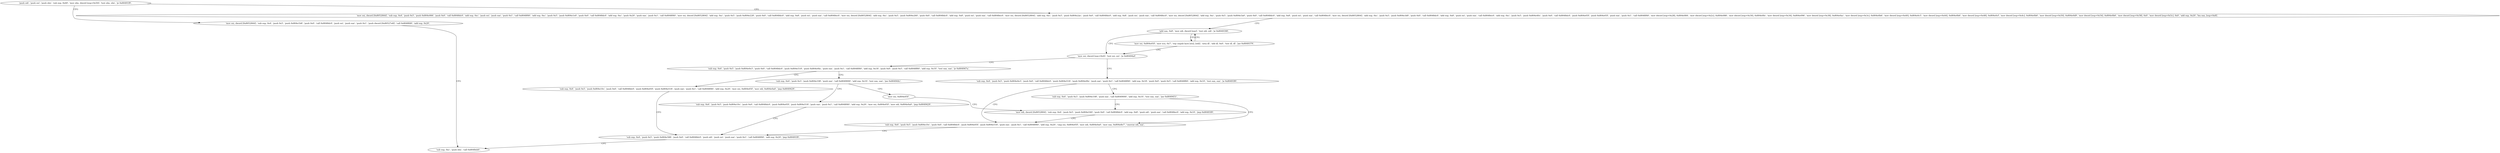 digraph "func" {
"134517177" [label = "'push edi', 'push esi', 'push ebx', 'sub esp, 0x40', 'mov ebx, dword [esp+0x50]', 'test ebx, ebx', 'je 0x80491f9', " ]
"134517241" [label = "'mov esi, dword [0x8052844]', 'sub esp, 0x4', 'push 0x5', 'push 0x804e066', 'push 0x0', 'call 0x8048dc0', 'add esp, 0xc', 'push esi', 'push eax', 'push 0x1', 'call 0x8048f40', 'add esp, 0xc', 'push 0x5', 'push 0x804e1e0', 'push 0x0', 'call 0x8048dc0', 'add esp, 0xc', 'push 0x20', 'push eax', 'push 0x1', 'call 0x8048f40', 'mov esi, dword [0x8052804]', 'add esp, 0xc', 'push 0x5', 'push 0x804e228', 'push 0x0', 'call 0x8048dc0', 'add esp, 0x8', 'push esi', 'push eax', 'call 0x8048ec0', 'mov esi, dword [0x8052804]', 'add esp, 0xc', 'push 0x5', 'push 0x804e260', 'push 0x0', 'call 0x8048dc0', 'add esp, 0x8', 'push esi', 'push eax', 'call 0x8048ec0', 'mov esi, dword [0x8052804]', 'add esp, 0xc', 'push 0x5', 'push 0x804e2ac', 'push 0x0', 'call 0x8048dc0', 'add esp, 0x8', 'push esi', 'push eax', 'call 0x8048ec0', 'mov esi, dword [0x8052804]', 'add esp, 0xc', 'push 0x5', 'push 0x804e3a0', 'push 0x0', 'call 0x8048dc0', 'add esp, 0x8', 'push esi', 'push eax', 'call 0x8048ec0', 'mov esi, dword [0x8052804]', 'add esp, 0xc', 'push 0x5', 'push 0x804e3d0', 'push 0x0', 'call 0x8048dc0', 'add esp, 0x8', 'push esi', 'push eax', 'call 0x8048ec0', 'add esp, 0xc', 'push 0x5', 'push 0x804e40c', 'push 0x0', 'call 0x8048dc0', 'push 0x804e05f', 'push 0x804e05f', 'push eax', 'push 0x1', 'call 0x8048f40', 'mov dword [esp+0x28], 0x804e084', 'mov dword [esp+0x2c], 0x804e086', 'mov dword [esp+0x30], 0x804e0fe', 'mov dword [esp+0x34], 0x804e096', 'mov dword [esp+0x38], 0x804e0ac', 'mov dword [esp+0x3c], 0x804e0b6', 'mov dword [esp+0x40], 0x804e0c5', 'mov dword [esp+0x44], 0x804e0b6', 'mov dword [esp+0x48], 0x804e0cf', 'mov dword [esp+0x4c], 0x804e0b6', 'mov dword [esp+0x50], 0x804e0d9', 'mov dword [esp+0x54], 0x804e0b6', 'mov dword [esp+0x58], 0x0', 'mov dword [esp+0x5c], 0x0', 'add esp, 0x20', 'lea eax, [esp+0x8]', " ]
"134517191" [label = "'mov esi, dword [0x8052844]', 'sub esp, 0x4', 'push 0x5', 'push 0x804e1b8', 'push 0x0', 'call 0x8048dc0', 'push esi', 'push eax', 'push 0x1', 'push dword [0x80527e8]', 'call 0x8048fd0', 'add esp, 0x20', " ]
"134517625" [label = "'add eax, 0x8', 'mov edi, dword [eax]', 'test edi, edi', 'je 0x8049398', " ]
"134517232" [label = "'sub esp, 0xc', 'push ebx', 'call 0x8048eb0', " ]
"134517656" [label = "'mov esi, dword [eax+0x4]', 'test esi, esi', 'je 0x80494af', " ]
"134517935" [label = "'sub esp, 0x4', 'push 0x5', 'push 0x804e0e3', 'push 0x0', 'call 0x8048dc0', 'push 0x804e518', 'push 0x804e0fa', 'push eax', 'push 0x1', 'call 0x8048f40', 'add esp, 0x18', 'push 0x0', 'push 0x5', 'call 0x8048f60', 'add esp, 0x10', 'test eax, eax', 'je 0x804947a', " ]
"134517667" [label = "'sub esp, 0x4', 'push 0x5', 'push 0x804e0e3', 'push 0x0', 'call 0x8048dc0', 'push 0x804e518', 'push 0x804e0fa', 'push eax', 'push 0x1', 'call 0x8048f40', 'add esp, 0x18', 'push 0x0', 'push 0x5', 'call 0x8048f60', 'add esp, 0x10', 'test eax, eax', 'je 0x80493f0', " ]
"134517634" [label = "'mov esi, 0x804e05f', 'mov ecx, 0x7', 'rep cmpsb byte [esi], [edi]', 'seta dl', 'sbb dl, 0x0', 'test dl, dl', 'jne 0x8049379', " ]
"134517882" [label = "'sub esp, 0x4', 'push 0x5', 'push 0x804e10c', 'push 0x0', 'call 0x8048dc0', 'push 0x804e05f', 'push 0x804e518', 'push eax', 'push 0x1', 'call 0x8048f40', 'add esp, 0x20', 'mov esi, 0x804e05f', 'mov edi, 0x804e0a0', 'jmp 0x8049429', " ]
"134517989" [label = "'sub esp, 0x4', 'push 0x3', 'push 0x804e108', 'push eax', 'call 0x8049000', 'add esp, 0x10', 'test eax, eax', 'jne 0x804944c', " ]
"134517744" [label = "'sub esp, 0x4', 'push 0x5', 'push 0x804e10c', 'push 0x0', 'call 0x8048dc0', 'push 0x804e05f', 'push 0x804e518', 'push eax', 'push 0x1', 'call 0x8048f40', 'add esp, 0x20', 'cmp esi, 0x804e05f', 'mov edi, 0x804e0a0', 'mov eax, 0x804e8e7', 'cmovne edi, eax', " ]
"134517721" [label = "'sub esp, 0x4', 'push 0x3', 'push 0x804e108', 'push eax', 'call 0x8049000', 'add esp, 0x10', 'test eax, eax', 'jne 0x8049451', " ]
"134517801" [label = "'sub esp, 0x4', 'push 0x5', 'push 0x804e588', 'push 0x0', 'call 0x8048dc0', 'push edi', 'push esi', 'push eax', 'push 0x1', 'call 0x8048f40', 'add esp, 0x20', 'jmp 0x80491f0', " ]
"134517836" [label = "'mov esi, 0x804e05f', " ]
"134518016" [label = "'sub esp, 0x4', 'push 0x5', 'push 0x804e10c', 'push 0x0', 'call 0x8048dc0', 'push 0x804e05f', 'push 0x804e518', 'push eax', 'push 0x1', 'call 0x8048f40', 'add esp, 0x20', 'mov esi, 0x804e05f', 'mov edi, 0x804e0a0', 'jmp 0x8049429', " ]
"134517841" [label = "'mov edi, dword [0x8052804]', 'sub esp, 0x4', 'push 0x5', 'push 0x804e540', 'push 0x0', 'call 0x8048dc0', 'add esp, 0x8', 'push edi', 'push eax', 'call 0x8048ec0', 'add esp, 0x10', 'jmp 0x80493f0', " ]
"134517177" -> "134517241" [ label = "CFG" ]
"134517177" -> "134517191" [ label = "CFG" ]
"134517241" -> "134517625" [ label = "CFG" ]
"134517191" -> "134517232" [ label = "CFG" ]
"134517625" -> "134517656" [ label = "CFG" ]
"134517625" -> "134517634" [ label = "CFG" ]
"134517656" -> "134517935" [ label = "CFG" ]
"134517656" -> "134517667" [ label = "CFG" ]
"134517935" -> "134517882" [ label = "CFG" ]
"134517935" -> "134517989" [ label = "CFG" ]
"134517667" -> "134517744" [ label = "CFG" ]
"134517667" -> "134517721" [ label = "CFG" ]
"134517634" -> "134517625" [ label = "CFG" ]
"134517634" -> "134517656" [ label = "CFG" ]
"134517882" -> "134517801" [ label = "CFG" ]
"134517989" -> "134517836" [ label = "CFG" ]
"134517989" -> "134518016" [ label = "CFG" ]
"134517744" -> "134517801" [ label = "CFG" ]
"134517721" -> "134517841" [ label = "CFG" ]
"134517721" -> "134517744" [ label = "CFG" ]
"134517801" -> "134517232" [ label = "CFG" ]
"134517836" -> "134517841" [ label = "CFG" ]
"134518016" -> "134517801" [ label = "CFG" ]
"134517841" -> "134517744" [ label = "CFG" ]
}
